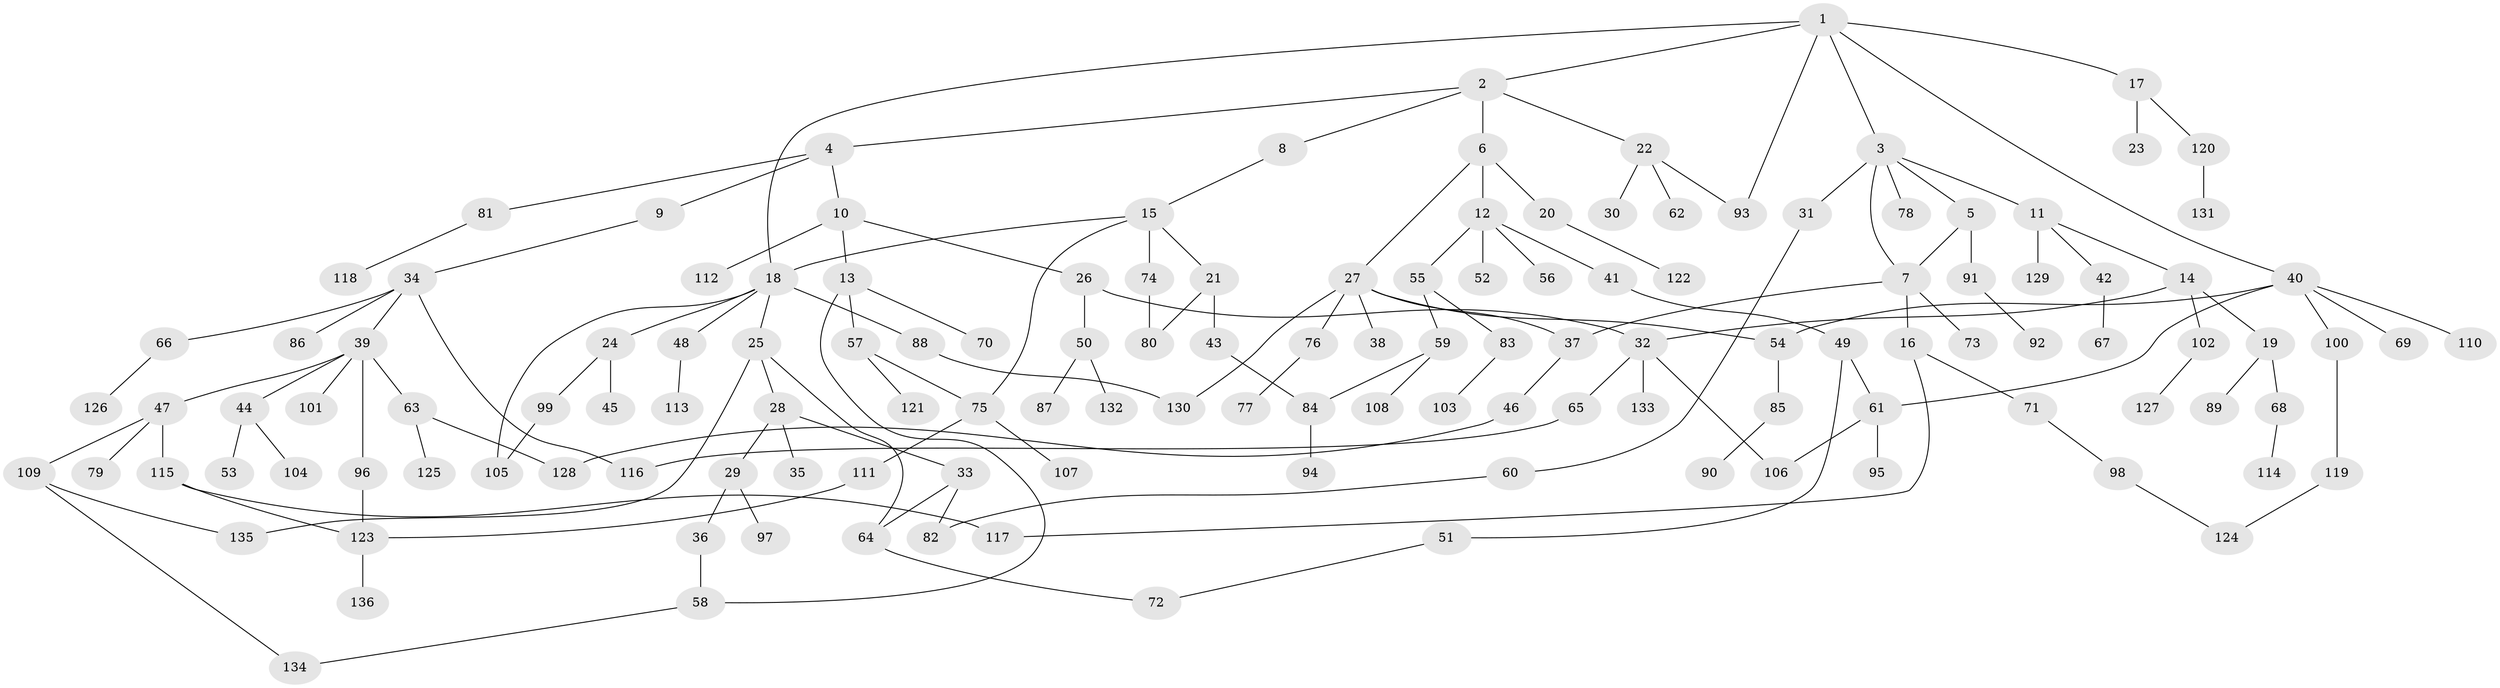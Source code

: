 // Generated by graph-tools (version 1.1) at 2025/41/03/09/25 04:41:24]
// undirected, 136 vertices, 160 edges
graph export_dot {
graph [start="1"]
  node [color=gray90,style=filled];
  1;
  2;
  3;
  4;
  5;
  6;
  7;
  8;
  9;
  10;
  11;
  12;
  13;
  14;
  15;
  16;
  17;
  18;
  19;
  20;
  21;
  22;
  23;
  24;
  25;
  26;
  27;
  28;
  29;
  30;
  31;
  32;
  33;
  34;
  35;
  36;
  37;
  38;
  39;
  40;
  41;
  42;
  43;
  44;
  45;
  46;
  47;
  48;
  49;
  50;
  51;
  52;
  53;
  54;
  55;
  56;
  57;
  58;
  59;
  60;
  61;
  62;
  63;
  64;
  65;
  66;
  67;
  68;
  69;
  70;
  71;
  72;
  73;
  74;
  75;
  76;
  77;
  78;
  79;
  80;
  81;
  82;
  83;
  84;
  85;
  86;
  87;
  88;
  89;
  90;
  91;
  92;
  93;
  94;
  95;
  96;
  97;
  98;
  99;
  100;
  101;
  102;
  103;
  104;
  105;
  106;
  107;
  108;
  109;
  110;
  111;
  112;
  113;
  114;
  115;
  116;
  117;
  118;
  119;
  120;
  121;
  122;
  123;
  124;
  125;
  126;
  127;
  128;
  129;
  130;
  131;
  132;
  133;
  134;
  135;
  136;
  1 -- 2;
  1 -- 3;
  1 -- 17;
  1 -- 18;
  1 -- 40;
  1 -- 93;
  2 -- 4;
  2 -- 6;
  2 -- 8;
  2 -- 22;
  3 -- 5;
  3 -- 7;
  3 -- 11;
  3 -- 31;
  3 -- 78;
  4 -- 9;
  4 -- 10;
  4 -- 81;
  5 -- 91;
  5 -- 7;
  6 -- 12;
  6 -- 20;
  6 -- 27;
  7 -- 16;
  7 -- 37;
  7 -- 73;
  8 -- 15;
  9 -- 34;
  10 -- 13;
  10 -- 26;
  10 -- 112;
  11 -- 14;
  11 -- 42;
  11 -- 129;
  12 -- 41;
  12 -- 52;
  12 -- 55;
  12 -- 56;
  13 -- 57;
  13 -- 58;
  13 -- 70;
  14 -- 19;
  14 -- 102;
  14 -- 32;
  15 -- 21;
  15 -- 74;
  15 -- 18;
  15 -- 75;
  16 -- 71;
  16 -- 117;
  17 -- 23;
  17 -- 120;
  18 -- 24;
  18 -- 25;
  18 -- 48;
  18 -- 88;
  18 -- 105;
  19 -- 68;
  19 -- 89;
  20 -- 122;
  21 -- 43;
  21 -- 80;
  22 -- 30;
  22 -- 62;
  22 -- 93;
  24 -- 45;
  24 -- 99;
  25 -- 28;
  25 -- 64;
  25 -- 135;
  26 -- 32;
  26 -- 50;
  27 -- 38;
  27 -- 76;
  27 -- 54;
  27 -- 130;
  27 -- 37;
  28 -- 29;
  28 -- 33;
  28 -- 35;
  29 -- 36;
  29 -- 97;
  31 -- 60;
  32 -- 65;
  32 -- 133;
  32 -- 106;
  33 -- 64;
  33 -- 82;
  34 -- 39;
  34 -- 66;
  34 -- 86;
  34 -- 116;
  36 -- 58;
  37 -- 46;
  39 -- 44;
  39 -- 47;
  39 -- 63;
  39 -- 96;
  39 -- 101;
  40 -- 54;
  40 -- 69;
  40 -- 100;
  40 -- 110;
  40 -- 61;
  41 -- 49;
  42 -- 67;
  43 -- 84;
  44 -- 53;
  44 -- 104;
  46 -- 128;
  47 -- 79;
  47 -- 109;
  47 -- 115;
  48 -- 113;
  49 -- 51;
  49 -- 61;
  50 -- 87;
  50 -- 132;
  51 -- 72;
  54 -- 85;
  55 -- 59;
  55 -- 83;
  57 -- 75;
  57 -- 121;
  58 -- 134;
  59 -- 84;
  59 -- 108;
  60 -- 82;
  61 -- 95;
  61 -- 106;
  63 -- 125;
  63 -- 128;
  64 -- 72;
  65 -- 116;
  66 -- 126;
  68 -- 114;
  71 -- 98;
  74 -- 80;
  75 -- 107;
  75 -- 111;
  76 -- 77;
  81 -- 118;
  83 -- 103;
  84 -- 94;
  85 -- 90;
  88 -- 130;
  91 -- 92;
  96 -- 123;
  98 -- 124;
  99 -- 105;
  100 -- 119;
  102 -- 127;
  109 -- 135;
  109 -- 134;
  111 -- 123;
  115 -- 123;
  115 -- 117;
  119 -- 124;
  120 -- 131;
  123 -- 136;
}
